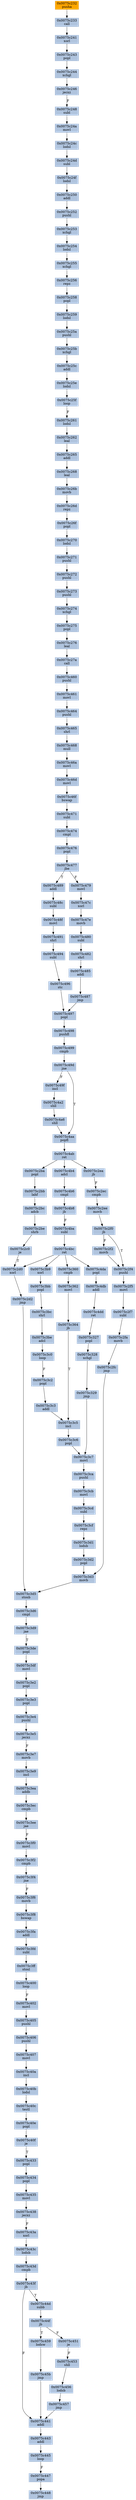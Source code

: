strict digraph G {
	graph [bgcolor=transparent,
		name=G
	];
	node [color=lightsteelblue,
		fillcolor=lightsteelblue,
		shape=rectangle,
		style=filled
	];
	"0x0075c4ba"	[label="0x0075c4ba
subl"];
	"0x0075c4bc"	[label="0x0075c4bc
ret"];
	"0x0075c4ba" -> "0x0075c4bc"	[color="#000000"];
	"0x0075c405"	[label="0x0075c405
pushl"];
	"0x0075c406"	[label="0x0075c406
pushl"];
	"0x0075c405" -> "0x0075c406"	[color="#000000"];
	"0x0075c497"	[label="0x0075c497
popl"];
	"0x0075c498"	[label="0x0075c498
pushfl"];
	"0x0075c497" -> "0x0075c498"	[color="#000000"];
	"0x0075c43d"	[label="0x0075c43d
cmpb"];
	"0x0075c43f"	[label="0x0075c43f
jb"];
	"0x0075c43d" -> "0x0075c43f"	[color="#000000"];
	"0x0075c4b4"	[label="0x0075c4b4
adcl"];
	"0x0075c4b6"	[label="0x0075c4b6
cmpl"];
	"0x0075c4b4" -> "0x0075c4b6"	[color="#000000"];
	"0x0075c2d2"	[label="0x0075c2d2
jmp"];
	"0x0075c3d5"	[label="0x0075c3d5
stosb"];
	"0x0075c2d2" -> "0x0075c3d5"	[color="#000000"];
	"0x0075c272"	[label="0x0075c272
pushl"];
	"0x0075c273"	[label="0x0075c273
pushl"];
	"0x0075c272" -> "0x0075c273"	[color="#000000"];
	"0x0075c26d"	[label="0x0075c26d
repz"];
	"0x0075c26f"	[label="0x0075c26f
popl"];
	"0x0075c26d" -> "0x0075c26f"	[color="#000000"];
	"0x0075c255"	[label="0x0075c255
xchgl"];
	"0x0075c256"	[label="0x0075c256
repz"];
	"0x0075c255" -> "0x0075c256"	[color="#000000"];
	"0x0075c44f"	[label="0x0075c44f
jb"];
	"0x0075c459"	[label="0x0075c459
lodsw"];
	"0x0075c44f" -> "0x0075c459"	[color="#000000",
		label=T];
	"0x0075c451"	[label="0x0075c451
je"];
	"0x0075c44f" -> "0x0075c451"	[color="#000000",
		label=F];
	"0x0075c3bb"	[label="0x0075c3bb
popl"];
	"0x0075c3bc"	[label="0x0075c3bc
shrl"];
	"0x0075c3bb" -> "0x0075c3bc"	[color="#000000"];
	"0x0075c453"	[label="0x0075c453
shll"];
	"0x0075c456"	[label="0x0075c456
lodsb"];
	"0x0075c453" -> "0x0075c456"	[color="#000000"];
	"0x0075c248"	[label="0x0075c248
subl"];
	"0x0075c24a"	[label="0x0075c24a
movl"];
	"0x0075c248" -> "0x0075c24a"	[color="#000000"];
	"0x0075c232"	[color=lightgrey,
		fillcolor=orange,
		label="0x0075c232
pusha"];
	"0x0075c233"	[label="0x0075c233
call"];
	"0x0075c232" -> "0x0075c233"	[color="#000000"];
	"0x0075c2f4"	[label="0x0075c2f4
pushl"];
	"0x0075c2f5"	[label="0x0075c2f5
movl"];
	"0x0075c2f4" -> "0x0075c2f5"	[color="#000000"];
	"0x0075c3ca"	[label="0x0075c3ca
pushl"];
	"0x0075c3cb"	[label="0x0075c3cb
movl"];
	"0x0075c3ca" -> "0x0075c3cb"	[color="#000000"];
	"0x0075c476"	[label="0x0075c476
popl"];
	"0x0075c477"	[label="0x0075c477
jbe"];
	"0x0075c476" -> "0x0075c477"	[color="#000000"];
	"0x0075c433"	[label="0x0075c433
popl"];
	"0x0075c434"	[label="0x0075c434
popl"];
	"0x0075c433" -> "0x0075c434"	[color="#000000"];
	"0x0075c465"	[label="0x0075c465
shrl"];
	"0x0075c468"	[label="0x0075c468
mull"];
	"0x0075c465" -> "0x0075c468"	[color="#000000"];
	"0x0075c482"	[label="0x0075c482
shrl"];
	"0x0075c485"	[label="0x0075c485
addl"];
	"0x0075c482" -> "0x0075c485"	[color="#000000"];
	"0x0075c400"	[label="0x0075c400
loop"];
	"0x0075c402"	[label="0x0075c402
movl"];
	"0x0075c400" -> "0x0075c402"	[color="#000000",
		label=F];
	"0x0075c244"	[label="0x0075c244
xchgl"];
	"0x0075c246"	[label="0x0075c246
jecxz"];
	"0x0075c244" -> "0x0075c246"	[color="#000000"];
	"0x0075c4a2"	[label="0x0075c4a2
shll"];
	"0x0075c4a6"	[label="0x0075c4a6
shll"];
	"0x0075c4a2" -> "0x0075c4a6"	[color="#000000"];
	"0x0075c496"	[label="0x0075c496
stc"];
	"0x0075c496" -> "0x0075c497"	[color="#000000"];
	"0x0075c271"	[label="0x0075c271
pushl"];
	"0x0075c271" -> "0x0075c272"	[color="#000000"];
	"0x0075c4dd"	[label="0x0075c4dd
ret"];
	"0x0075c327"	[label="0x0075c327
popl"];
	"0x0075c4dd" -> "0x0075c327"	[color="#000000"];
	"0x0075c328"	[label="0x0075c328
xchgl"];
	"0x0075c329"	[label="0x0075c329
jmp"];
	"0x0075c328" -> "0x0075c329"	[color="#000000"];
	"0x0075c3be"	[label="0x0075c3be
adcl"];
	"0x0075c3bc" -> "0x0075c3be"	[color="#000000"];
	"0x0075c457"	[label="0x0075c457
jmp"];
	"0x0075c456" -> "0x0075c457"	[color="#000000"];
	"0x0075c262"	[label="0x0075c262
leal"];
	"0x0075c265"	[label="0x0075c265
addl"];
	"0x0075c262" -> "0x0075c265"	[color="#000000"];
	"0x0075c47c"	[label="0x0075c47c
xorl"];
	"0x0075c47e"	[label="0x0075c47e
movb"];
	"0x0075c47c" -> "0x0075c47e"	[color="#000000"];
	"0x0075c261"	[label="0x0075c261
lodsl"];
	"0x0075c261" -> "0x0075c262"	[color="#000000"];
	"0x0075c3c0"	[label="0x0075c3c0
loop"];
	"0x0075c3c2"	[label="0x0075c3c2
popl"];
	"0x0075c3c0" -> "0x0075c3c2"	[color="#000000",
		label=F];
	"0x0075c438"	[label="0x0075c438
jecxz"];
	"0x0075c43a"	[label="0x0075c43a
xorl"];
	"0x0075c438" -> "0x0075c43a"	[color="#000000",
		label=F];
	"0x0075c499"	[label="0x0075c499
cmpb"];
	"0x0075c498" -> "0x0075c499"	[color="#000000"];
	"0x0075c2d0"	[label="0x0075c2d0
xorl"];
	"0x0075c2d0" -> "0x0075c2d2"	[color="#000000"];
	"0x0075c3e2"	[label="0x0075c3e2
popl"];
	"0x0075c3e3"	[label="0x0075c3e3
popl"];
	"0x0075c3e2" -> "0x0075c3e3"	[color="#000000"];
	"0x0075c250"	[label="0x0075c250
addl"];
	"0x0075c252"	[label="0x0075c252
pushl"];
	"0x0075c250" -> "0x0075c252"	[color="#000000"];
	"0x0075c494"	[label="0x0075c494
subl"];
	"0x0075c494" -> "0x0075c496"	[color="#000000"];
	"0x0075c3e9"	[label="0x0075c3e9
incl"];
	"0x0075c3ea"	[label="0x0075c3ea
addb"];
	"0x0075c3e9" -> "0x0075c3ea"	[color="#000000"];
	"0x0075c441"	[label="0x0075c441
addl"];
	"0x0075c443"	[label="0x0075c443
addl"];
	"0x0075c441" -> "0x0075c443"	[color="#000000"];
	"0x0075c3c3"	[label="0x0075c3c3
addl"];
	"0x0075c3c5"	[label="0x0075c3c5
incl"];
	"0x0075c3c3" -> "0x0075c3c5"	[color="#000000"];
	"0x0075c2f0"	[label="0x0075c2f0
jb"];
	"0x0075c2f0" -> "0x0075c2f4"	[color="#000000",
		label=T];
	"0x0075c2f2"	[label="0x0075c2f2
movb"];
	"0x0075c2f0" -> "0x0075c2f2"	[color="#000000",
		label=F];
	"0x0075c3f2"	[label="0x0075c3f2
cmpb"];
	"0x0075c3f4"	[label="0x0075c3f4
jne"];
	"0x0075c3f2" -> "0x0075c3f4"	[color="#000000"];
	"0x0075c2be"	[label="0x0075c2be
shrb"];
	"0x0075c2c0"	[label="0x0075c2c0
je"];
	"0x0075c2be" -> "0x0075c2c0"	[color="#000000"];
	"0x0075c3df"	[label="0x0075c3df
movl"];
	"0x0075c3df" -> "0x0075c3e2"	[color="#000000"];
	"0x0075c3ec"	[label="0x0075c3ec
cmpb"];
	"0x0075c3ee"	[label="0x0075c3ee
jae"];
	"0x0075c3ec" -> "0x0075c3ee"	[color="#000000"];
	"0x0075c3e4"	[label="0x0075c3e4
pushl"];
	"0x0075c3e3" -> "0x0075c3e4"	[color="#000000"];
	"0x0075c46f"	[label="0x0075c46f
bswap"];
	"0x0075c471"	[label="0x0075c471
subl"];
	"0x0075c46f" -> "0x0075c471"	[color="#000000"];
	"0x0075c3b9"	[label="0x0075c3b9
xorl"];
	"0x0075c3b9" -> "0x0075c3bb"	[color="#000000"];
	"0x0075c3d1"	[label="0x0075c3d1
lodsb"];
	"0x0075c3d2"	[label="0x0075c3d2
popl"];
	"0x0075c3d1" -> "0x0075c3d2"	[color="#000000"];
	"0x0075c4db"	[label="0x0075c4db
addl"];
	"0x0075c4db" -> "0x0075c4dd"	[color="#000000"];
	"0x0075c3cd"	[label="0x0075c3cd
subl"];
	"0x0075c3cb" -> "0x0075c3cd"	[color="#000000"];
	"0x0075c40a"	[label="0x0075c40a
incl"];
	"0x0075c40b"	[label="0x0075c40b
lodsl"];
	"0x0075c40a" -> "0x0075c40b"	[color="#000000"];
	"0x0075c3be" -> "0x0075c3c0"	[color="#000000"];
	"0x0075c3c6"	[label="0x0075c3c6
popl"];
	"0x0075c3c7"	[label="0x0075c3c7
movl"];
	"0x0075c3c6" -> "0x0075c3c7"	[color="#000000"];
	"0x0075c3c5" -> "0x0075c3c6"	[color="#000000"];
	"0x0075c276"	[label="0x0075c276
leal"];
	"0x0075c27a"	[label="0x0075c27a
call"];
	"0x0075c276" -> "0x0075c27a"	[color="#000000"];
	"0x0075c4bc" -> "0x0075c2d0"	[color="#000000"];
	"0x0075c4bc" -> "0x0075c3b9"	[color="#000000"];
	"0x0075c4da"	[label="0x0075c4da
popl"];
	"0x0075c4bc" -> "0x0075c4da"	[color="#000000"];
	"0x0075c360"	[label="0x0075c360
cmpb"];
	"0x0075c4bc" -> "0x0075c360"	[color="#000000"];
	"0x0075c445"	[label="0x0075c445
loop"];
	"0x0075c447"	[label="0x0075c447
popa"];
	"0x0075c445" -> "0x0075c447"	[color="#000000",
		label=F];
	"0x0075c270"	[label="0x0075c270
lodsl"];
	"0x0075c270" -> "0x0075c271"	[color="#000000"];
	"0x0075c487"	[label="0x0075c487
jmp"];
	"0x0075c485" -> "0x0075c487"	[color="#000000"];
	"0x0075c435"	[label="0x0075c435
movl"];
	"0x0075c435" -> "0x0075c438"	[color="#000000"];
	"0x0075c3d3"	[label="0x0075c3d3
movb"];
	"0x0075c3d3" -> "0x0075c3d5"	[color="#000000"];
	"0x0075c407"	[label="0x0075c407
movl"];
	"0x0075c406" -> "0x0075c407"	[color="#000000"];
	"0x0075c43c"	[label="0x0075c43c
lodsb"];
	"0x0075c43a" -> "0x0075c43c"	[color="#000000"];
	"0x0075c26b"	[label="0x0075c26b
movb"];
	"0x0075c26b" -> "0x0075c26d"	[color="#000000"];
	"0x0075c3c2" -> "0x0075c3c3"	[color="#000000"];
	"0x0075c2f7"	[label="0x0075c2f7
subl"];
	"0x0075c2fa"	[label="0x0075c2fa
movb"];
	"0x0075c2f7" -> "0x0075c2fa"	[color="#000000"];
	"0x0075c3d6"	[label="0x0075c3d6
cmpl"];
	"0x0075c3d9"	[label="0x0075c3d9
jae"];
	"0x0075c3d6" -> "0x0075c3d9"	[color="#000000"];
	"0x0075c327" -> "0x0075c328"	[color="#000000"];
	"0x0075c48c"	[label="0x0075c48c
subl"];
	"0x0075c48f"	[label="0x0075c48f
movl"];
	"0x0075c48c" -> "0x0075c48f"	[color="#000000"];
	"0x0075c479"	[label="0x0075c479
movl"];
	"0x0075c477" -> "0x0075c479"	[color="#000000",
		label=F];
	"0x0075c489"	[label="0x0075c489
addl"];
	"0x0075c477" -> "0x0075c489"	[color="#000000",
		label=T];
	"0x0075c443" -> "0x0075c445"	[color="#000000"];
	"0x0075c44d"	[label="0x0075c44d
subb"];
	"0x0075c44d" -> "0x0075c44f"	[color="#000000"];
	"0x0075c3cf"	[label="0x0075c3cf
repz"];
	"0x0075c3cd" -> "0x0075c3cf"	[color="#000000"];
	"0x0075c2bc"	[label="0x0075c2bc
adcb"];
	"0x0075c2bc" -> "0x0075c2be"	[color="#000000"];
	"0x0075c464"	[label="0x0075c464
pushl"];
	"0x0075c464" -> "0x0075c465"	[color="#000000"];
	"0x0075c43c" -> "0x0075c43d"	[color="#000000"];
	"0x0075c40e"	[label="0x0075c40e
popl"];
	"0x0075c40f"	[label="0x0075c40f
je"];
	"0x0075c40e" -> "0x0075c40f"	[color="#000000"];
	"0x0075c258"	[label="0x0075c258
popl"];
	"0x0075c259"	[label="0x0075c259
lodsl"];
	"0x0075c258" -> "0x0075c259"	[color="#000000"];
	"0x0075c487" -> "0x0075c497"	[color="#000000"];
	"0x0075c3f0"	[label="0x0075c3f0
movl"];
	"0x0075c3ee" -> "0x0075c3f0"	[color="#000000",
		label=F];
	"0x0075c2fc"	[label="0x0075c2fc
jmp"];
	"0x0075c2fc" -> "0x0075c3d3"	[color="#000000"];
	"0x0075c3e5"	[label="0x0075c3e5
jecxz"];
	"0x0075c3e4" -> "0x0075c3e5"	[color="#000000"];
	"0x0075c4b8"	[label="0x0075c4b8
jb"];
	"0x0075c4b8" -> "0x0075c4ba"	[color="#000000",
		label=F];
	"0x0075c3f8"	[label="0x0075c3f8
bswap"];
	"0x0075c3fa"	[label="0x0075c3fa
addl"];
	"0x0075c3f8" -> "0x0075c3fa"	[color="#000000"];
	"0x0075c24d"	[label="0x0075c24d
subl"];
	"0x0075c24f"	[label="0x0075c24f
lodsl"];
	"0x0075c24d" -> "0x0075c24f"	[color="#000000"];
	"0x0075c3e7"	[label="0x0075c3e7
movb"];
	"0x0075c3e5" -> "0x0075c3e7"	[color="#000000",
		label=F];
	"0x0075c2bb"	[label="0x0075c2bb
lahf"];
	"0x0075c2bb" -> "0x0075c2bc"	[color="#000000"];
	"0x0075c329" -> "0x0075c3c7"	[color="#000000"];
	"0x0075c3de"	[label="0x0075c3de
popl"];
	"0x0075c3de" -> "0x0075c3df"	[color="#000000"];
	"0x0075c241"	[label="0x0075c241
xorl"];
	"0x0075c233" -> "0x0075c241"	[color="#000000"];
	"0x0075c25e"	[label="0x0075c25e
lodsl"];
	"0x0075c25f"	[label="0x0075c25f
loop"];
	"0x0075c25e" -> "0x0075c25f"	[color="#000000"];
	"0x0075c25a"	[label="0x0075c25a
pushl"];
	"0x0075c259" -> "0x0075c25a"	[color="#000000"];
	"0x0075c3c7" -> "0x0075c3ca"	[color="#000000"];
	"0x0075c3f6"	[label="0x0075c3f6
movb"];
	"0x0075c3f6" -> "0x0075c3f8"	[color="#000000"];
	"0x0075c480"	[label="0x0075c480
subl"];
	"0x0075c47e" -> "0x0075c480"	[color="#000000"];
	"0x0075c26f" -> "0x0075c270"	[color="#000000"];
	"0x0075c3fd"	[label="0x0075c3fd
subl"];
	"0x0075c3fa" -> "0x0075c3fd"	[color="#000000"];
	"0x0075c448"	[label="0x0075c448
jmp"];
	"0x0075c24c"	[label="0x0075c24c
lodsl"];
	"0x0075c24a" -> "0x0075c24c"	[color="#000000"];
	"0x0075c3f0" -> "0x0075c3f2"	[color="#000000"];
	"0x0075c3e7" -> "0x0075c3e9"	[color="#000000"];
	"0x0075c3ea" -> "0x0075c3ec"	[color="#000000"];
	"0x0075c49d"	[label="0x0075c49d
jne"];
	"0x0075c4aa"	[label="0x0075c4aa
popfl"];
	"0x0075c49d" -> "0x0075c4aa"	[color="#000000",
		label=T];
	"0x0075c49f"	[label="0x0075c49f
incl"];
	"0x0075c49d" -> "0x0075c49f"	[color="#000000",
		label=F];
	"0x0075c253"	[label="0x0075c253
xchgl"];
	"0x0075c252" -> "0x0075c253"	[color="#000000"];
	"0x0075c491"	[label="0x0075c491
shrl"];
	"0x0075c491" -> "0x0075c494"	[color="#000000"];
	"0x0075c480" -> "0x0075c482"	[color="#000000"];
	"0x0075c2ba"	[label="0x0075c2ba
popl"];
	"0x0075c2ba" -> "0x0075c2bb"	[color="#000000"];
	"0x0075c45b"	[label="0x0075c45b
jmp"];
	"0x0075c459" -> "0x0075c45b"	[color="#000000"];
	"0x0075c4ab"	[label="0x0075c4ab
ret"];
	"0x0075c4aa" -> "0x0075c4ab"	[color="#000000"];
	"0x0075c4da" -> "0x0075c4db"	[color="#000000"];
	"0x0075c3ff"	[label="0x0075c3ff
stosl"];
	"0x0075c3fd" -> "0x0075c3ff"	[color="#000000"];
	"0x0075c268"	[label="0x0075c268
leal"];
	"0x0075c265" -> "0x0075c268"	[color="#000000"];
	"0x0075c2c0" -> "0x0075c2d0"	[color="#000000",
		label=T];
	"0x0075c4ab" -> "0x0075c4b4"	[color="#000000"];
	"0x0075c4ab" -> "0x0075c2ba"	[color="#000000"];
	"0x0075c2ea"	[label="0x0075c2ea
jb"];
	"0x0075c4ab" -> "0x0075c2ea"	[color="#000000"];
	"0x0075c402" -> "0x0075c405"	[color="#000000"];
	"0x0075c274"	[label="0x0075c274
xchgl"];
	"0x0075c275"	[label="0x0075c275
popl"];
	"0x0075c274" -> "0x0075c275"	[color="#000000"];
	"0x0075c243"	[label="0x0075c243
popl"];
	"0x0075c243" -> "0x0075c244"	[color="#000000"];
	"0x0075c40c"	[label="0x0075c40c
testl"];
	"0x0075c40b" -> "0x0075c40c"	[color="#000000"];
	"0x0075c460"	[label="0x0075c460
pushl"];
	"0x0075c461"	[label="0x0075c461
movl"];
	"0x0075c460" -> "0x0075c461"	[color="#000000"];
	"0x0075c479" -> "0x0075c47c"	[color="#000000"];
	"0x0075c489" -> "0x0075c48c"	[color="#000000"];
	"0x0075c40c" -> "0x0075c40e"	[color="#000000"];
	"0x0075c48f" -> "0x0075c491"	[color="#000000"];
	"0x0075c3d5" -> "0x0075c3d6"	[color="#000000"];
	"0x0075c407" -> "0x0075c40a"	[color="#000000"];
	"0x0075c46a"	[label="0x0075c46a
movl"];
	"0x0075c46d"	[label="0x0075c46d
movl"];
	"0x0075c46a" -> "0x0075c46d"	[color="#000000"];
	"0x0075c25c"	[label="0x0075c25c
addl"];
	"0x0075c25c" -> "0x0075c25e"	[color="#000000"];
	"0x0075c451" -> "0x0075c453"	[color="#000000",
		label=F];
	"0x0075c362"	[label="0x0075c362
movl"];
	"0x0075c360" -> "0x0075c362"	[color="#000000"];
	"0x0075c499" -> "0x0075c49d"	[color="#000000"];
	"0x0075c474"	[label="0x0075c474
cmpl"];
	"0x0075c471" -> "0x0075c474"	[color="#000000"];
	"0x0075c4a6" -> "0x0075c4aa"	[color="#000000"];
	"0x0075c43f" -> "0x0075c441"	[color="#000000",
		label=F];
	"0x0075c43f" -> "0x0075c44d"	[color="#000000",
		label=T];
	"0x0075c3d9" -> "0x0075c3de"	[color="#000000",
		label=T];
	"0x0075c2f5" -> "0x0075c2f7"	[color="#000000"];
	"0x0075c25b"	[label="0x0075c25b
xchgl"];
	"0x0075c25a" -> "0x0075c25b"	[color="#000000"];
	"0x0075c49f" -> "0x0075c4a2"	[color="#000000"];
	"0x0075c2ec"	[label="0x0075c2ec
cmpb"];
	"0x0075c2ee"	[label="0x0075c2ee
movb"];
	"0x0075c2ec" -> "0x0075c2ee"	[color="#000000"];
	"0x0075c3d2" -> "0x0075c3d3"	[color="#000000"];
	"0x0075c24f" -> "0x0075c250"	[color="#000000"];
	"0x0075c40f" -> "0x0075c433"	[color="#000000",
		label=T];
	"0x0075c25f" -> "0x0075c261"	[color="#000000",
		label=F];
	"0x0075c254"	[label="0x0075c254
lodsl"];
	"0x0075c254" -> "0x0075c255"	[color="#000000"];
	"0x0075c457" -> "0x0075c441"	[color="#000000"];
	"0x0075c273" -> "0x0075c274"	[color="#000000"];
	"0x0075c241" -> "0x0075c243"	[color="#000000"];
	"0x0075c447" -> "0x0075c448"	[color="#000000"];
	"0x0075c46d" -> "0x0075c46f"	[color="#000000"];
	"0x0075c2fa" -> "0x0075c2fc"	[color="#000000"];
	"0x0075c3cf" -> "0x0075c3d1"	[color="#000000"];
	"0x0075c364"	[label="0x0075c364
jb"];
	"0x0075c362" -> "0x0075c364"	[color="#000000"];
	"0x0075c3ff" -> "0x0075c400"	[color="#000000"];
	"0x0075c364" -> "0x0075c3c5"	[color="#000000",
		label=T];
	"0x0075c434" -> "0x0075c435"	[color="#000000"];
	"0x0075c268" -> "0x0075c26b"	[color="#000000"];
	"0x0075c24c" -> "0x0075c24d"	[color="#000000"];
	"0x0075c2ea" -> "0x0075c2ec"	[color="#000000",
		label=F];
	"0x0075c246" -> "0x0075c248"	[color="#000000",
		label=F];
	"0x0075c461" -> "0x0075c464"	[color="#000000"];
	"0x0075c253" -> "0x0075c254"	[color="#000000"];
	"0x0075c2f2" -> "0x0075c2f4"	[color="#000000"];
	"0x0075c4b6" -> "0x0075c4b8"	[color="#000000"];
	"0x0075c256" -> "0x0075c258"	[color="#000000"];
	"0x0075c25b" -> "0x0075c25c"	[color="#000000"];
	"0x0075c45b" -> "0x0075c441"	[color="#000000"];
	"0x0075c2ee" -> "0x0075c2f0"	[color="#000000"];
	"0x0075c468" -> "0x0075c46a"	[color="#000000"];
	"0x0075c3f4" -> "0x0075c3f6"	[color="#000000",
		label=F];
	"0x0075c275" -> "0x0075c276"	[color="#000000"];
	"0x0075c27a" -> "0x0075c460"	[color="#000000"];
	"0x0075c474" -> "0x0075c476"	[color="#000000"];
}
